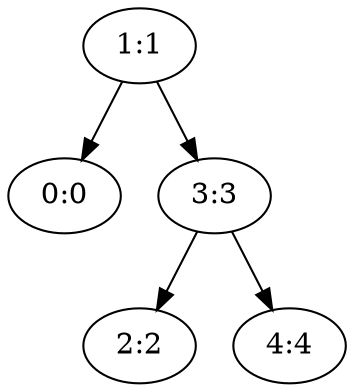 digraph {
    0 [label = "1:1";];
    1 [label = "0:0";];
    0 -> 1;
    4 [label = "3:3";];
    0 -> 4;
    5 [label = "2:2";];
    4 -> 5;
    8 [label = "4:4";];
    4 -> 8;
}